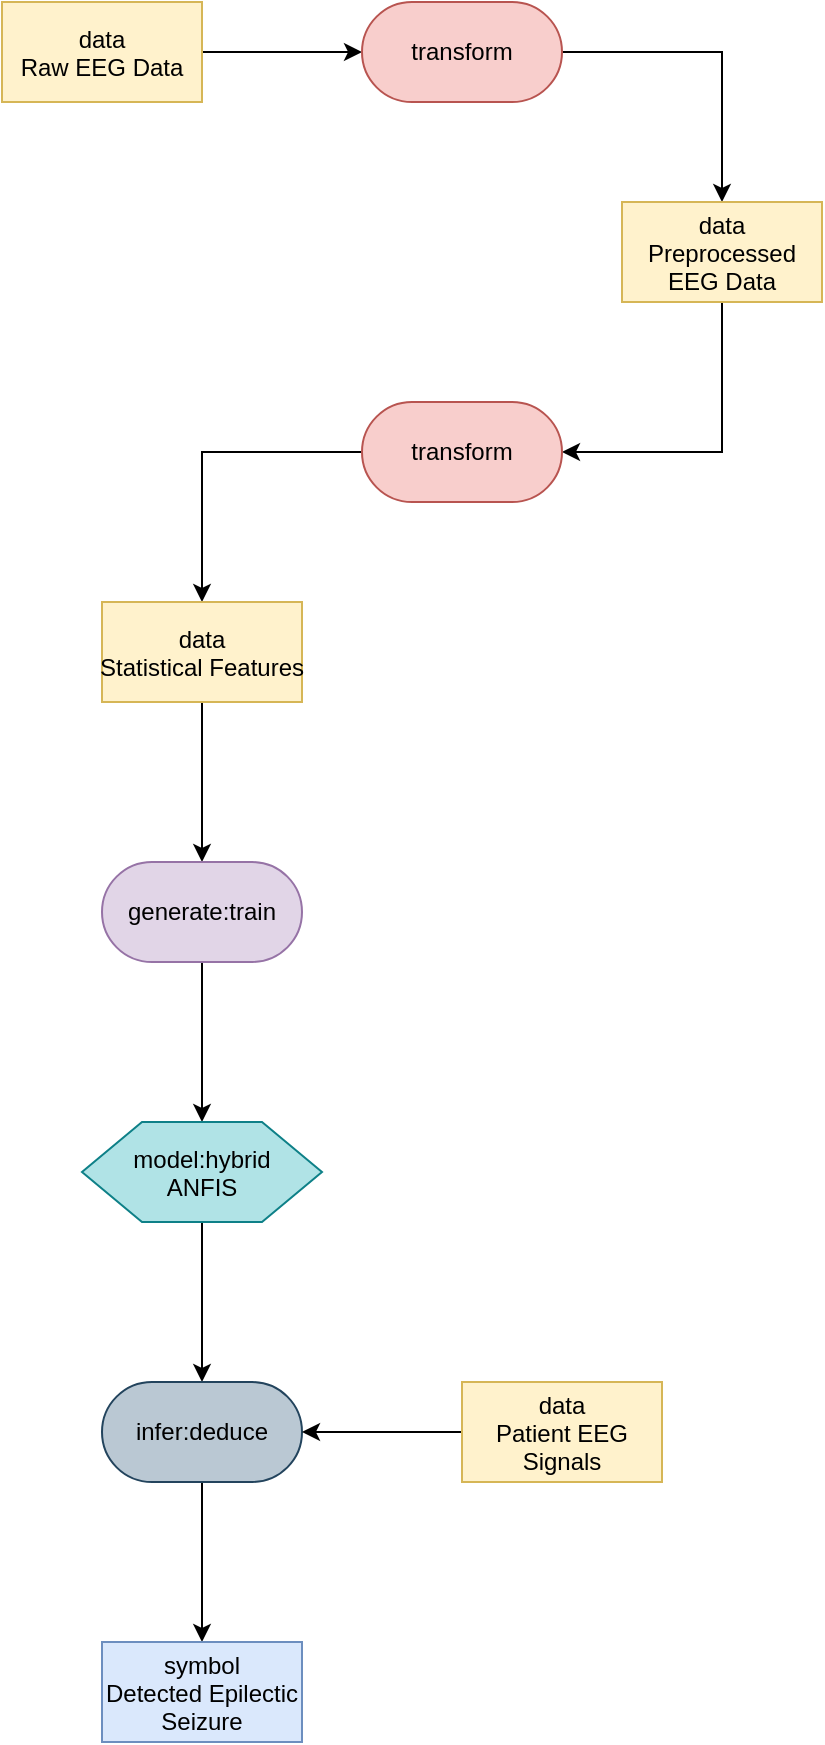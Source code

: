 <mxfile version="27.0.5">
  <diagram name="Page-1" id="eXHj7AOfJKGbVyevZSiI">
    <mxGraphModel dx="1123" dy="673" grid="1" gridSize="10" guides="1" tooltips="1" connect="1" arrows="1" fold="1" page="1" pageScale="1" pageWidth="3300" pageHeight="4681" math="0" shadow="0">
      <root>
        <mxCell id="0" />
        <mxCell id="1" parent="0" />
        <mxCell id="gcImDIefWiv_lpoSSCMW-3" style="edgeStyle=orthogonalEdgeStyle;rounded=0;orthogonalLoop=1;jettySize=auto;html=1;exitX=1;exitY=0.5;exitDx=0;exitDy=0;entryX=0;entryY=0.5;entryDx=0;entryDy=0;" edge="1" parent="1" source="gcImDIefWiv_lpoSSCMW-1" target="gcImDIefWiv_lpoSSCMW-2">
          <mxGeometry relative="1" as="geometry" />
        </mxCell>
        <mxCell id="gcImDIefWiv_lpoSSCMW-1" value="data&#xa;Raw EEG Data" style="rectangle;fillColor=#fff2cc;strokeColor=#d6b656;" name="data" vertex="1" parent="1">
          <mxGeometry x="340" y="230" width="100" height="50" as="geometry" />
        </mxCell>
        <mxCell id="gcImDIefWiv_lpoSSCMW-5" style="edgeStyle=orthogonalEdgeStyle;rounded=0;orthogonalLoop=1;jettySize=auto;html=1;exitX=1;exitY=0.5;exitDx=0;exitDy=0;entryX=0.5;entryY=0;entryDx=0;entryDy=0;" edge="1" parent="1" source="gcImDIefWiv_lpoSSCMW-2" target="gcImDIefWiv_lpoSSCMW-4">
          <mxGeometry relative="1" as="geometry" />
        </mxCell>
        <mxCell id="gcImDIefWiv_lpoSSCMW-2" value="transform" style="rounded=1;whiteSpace=wrap;html=1;arcSize=50;fillColor=#f8cecc;strokeColor=#b85450;" name="transform" vertex="1" parent="1">
          <mxGeometry x="520" y="230" width="100" height="50" as="geometry" />
        </mxCell>
        <mxCell id="gcImDIefWiv_lpoSSCMW-8" style="edgeStyle=orthogonalEdgeStyle;rounded=0;orthogonalLoop=1;jettySize=auto;html=1;exitX=0.5;exitY=1;exitDx=0;exitDy=0;entryX=1;entryY=0.5;entryDx=0;entryDy=0;" edge="1" parent="1" source="gcImDIefWiv_lpoSSCMW-4" target="gcImDIefWiv_lpoSSCMW-6">
          <mxGeometry relative="1" as="geometry" />
        </mxCell>
        <mxCell id="gcImDIefWiv_lpoSSCMW-4" value="data&#xa;Preprocessed&#xa;EEG Data" style="rectangle;fillColor=#fff2cc;strokeColor=#d6b656;" name="data" vertex="1" parent="1">
          <mxGeometry x="650" y="330" width="100" height="50" as="geometry" />
        </mxCell>
        <mxCell id="gcImDIefWiv_lpoSSCMW-10" style="edgeStyle=orthogonalEdgeStyle;rounded=0;orthogonalLoop=1;jettySize=auto;html=1;exitX=0;exitY=0.5;exitDx=0;exitDy=0;entryX=0.5;entryY=0;entryDx=0;entryDy=0;" edge="1" parent="1" source="gcImDIefWiv_lpoSSCMW-6" target="gcImDIefWiv_lpoSSCMW-9">
          <mxGeometry relative="1" as="geometry" />
        </mxCell>
        <mxCell id="gcImDIefWiv_lpoSSCMW-6" value="transform" style="rounded=1;whiteSpace=wrap;html=1;arcSize=50;fillColor=#f8cecc;strokeColor=#b85450;" name="transform" vertex="1" parent="1">
          <mxGeometry x="520" y="430" width="100" height="50" as="geometry" />
        </mxCell>
        <mxCell id="gcImDIefWiv_lpoSSCMW-12" style="edgeStyle=orthogonalEdgeStyle;rounded=0;orthogonalLoop=1;jettySize=auto;html=1;exitX=0.5;exitY=1;exitDx=0;exitDy=0;entryX=0.5;entryY=0;entryDx=0;entryDy=0;" edge="1" parent="1" source="gcImDIefWiv_lpoSSCMW-9" target="gcImDIefWiv_lpoSSCMW-11">
          <mxGeometry relative="1" as="geometry" />
        </mxCell>
        <mxCell id="gcImDIefWiv_lpoSSCMW-9" value="data&#xa;Statistical Features" style="rectangle;fillColor=#fff2cc;strokeColor=#d6b656;" name="data" vertex="1" parent="1">
          <mxGeometry x="390" y="530" width="100" height="50" as="geometry" />
        </mxCell>
        <mxCell id="gcImDIefWiv_lpoSSCMW-14" style="edgeStyle=orthogonalEdgeStyle;rounded=0;orthogonalLoop=1;jettySize=auto;html=1;entryX=0.5;entryY=0;entryDx=0;entryDy=0;" edge="1" parent="1" source="gcImDIefWiv_lpoSSCMW-11" target="gcImDIefWiv_lpoSSCMW-13">
          <mxGeometry relative="1" as="geometry" />
        </mxCell>
        <mxCell id="gcImDIefWiv_lpoSSCMW-11" value="generate:train" style="rounded=1;whiteSpace=wrap;html=1;arcSize=50;fillColor=#e1d5e7;strokeColor=#9673a6;" name="generate:train" vertex="1" parent="1">
          <mxGeometry x="390" y="660" width="100" height="50" as="geometry" />
        </mxCell>
        <mxCell id="gcImDIefWiv_lpoSSCMW-16" style="edgeStyle=orthogonalEdgeStyle;rounded=0;orthogonalLoop=1;jettySize=auto;html=1;exitX=0.5;exitY=1;exitDx=0;exitDy=0;entryX=0.5;entryY=0;entryDx=0;entryDy=0;" edge="1" parent="1" source="gcImDIefWiv_lpoSSCMW-13" target="gcImDIefWiv_lpoSSCMW-15">
          <mxGeometry relative="1" as="geometry" />
        </mxCell>
        <mxCell id="gcImDIefWiv_lpoSSCMW-13" value="model:hybrid&#xa;ANFIS" style="shape=hexagon;perimeter=hexagonPerimeter2;fillColor=#b0e3e6;strokeColor=#0e8088;" name="model" vertex="1" parent="1">
          <mxGeometry x="380" y="790" width="120" height="50" as="geometry" />
        </mxCell>
        <mxCell id="gcImDIefWiv_lpoSSCMW-21" style="edgeStyle=orthogonalEdgeStyle;rounded=0;orthogonalLoop=1;jettySize=auto;html=1;exitX=0.5;exitY=1;exitDx=0;exitDy=0;entryX=0.5;entryY=0;entryDx=0;entryDy=0;" edge="1" parent="1" source="gcImDIefWiv_lpoSSCMW-15" target="gcImDIefWiv_lpoSSCMW-19">
          <mxGeometry relative="1" as="geometry" />
        </mxCell>
        <mxCell id="gcImDIefWiv_lpoSSCMW-15" value="infer:deduce" style="rounded=1;whiteSpace=wrap;html=1;arcSize=50;fillColor=#bac8d3;strokeColor=#23445d;" name="infer:deduce" vertex="1" parent="1">
          <mxGeometry x="390" y="920" width="100" height="50" as="geometry" />
        </mxCell>
        <mxCell id="gcImDIefWiv_lpoSSCMW-18" style="edgeStyle=orthogonalEdgeStyle;rounded=0;orthogonalLoop=1;jettySize=auto;html=1;exitX=0;exitY=0.5;exitDx=0;exitDy=0;entryX=1;entryY=0.5;entryDx=0;entryDy=0;" edge="1" parent="1" source="gcImDIefWiv_lpoSSCMW-17" target="gcImDIefWiv_lpoSSCMW-15">
          <mxGeometry relative="1" as="geometry" />
        </mxCell>
        <mxCell id="gcImDIefWiv_lpoSSCMW-17" value="data&#xa;Patient EEG&#xa;Signals" style="rectangle;fillColor=#fff2cc;strokeColor=#d6b656;" name="data" vertex="1" parent="1">
          <mxGeometry x="570" y="920" width="100" height="50" as="geometry" />
        </mxCell>
        <mxCell id="gcImDIefWiv_lpoSSCMW-19" value="symbol&#xa;Detected Epilectic&#xa;Seizure" style="rectangle;fillColor=#dae8fc;strokeColor=#6c8ebf;" name="symbol" vertex="1" parent="1">
          <mxGeometry x="390" y="1050" width="100" height="50" as="geometry" />
        </mxCell>
      </root>
    </mxGraphModel>
  </diagram>
</mxfile>
